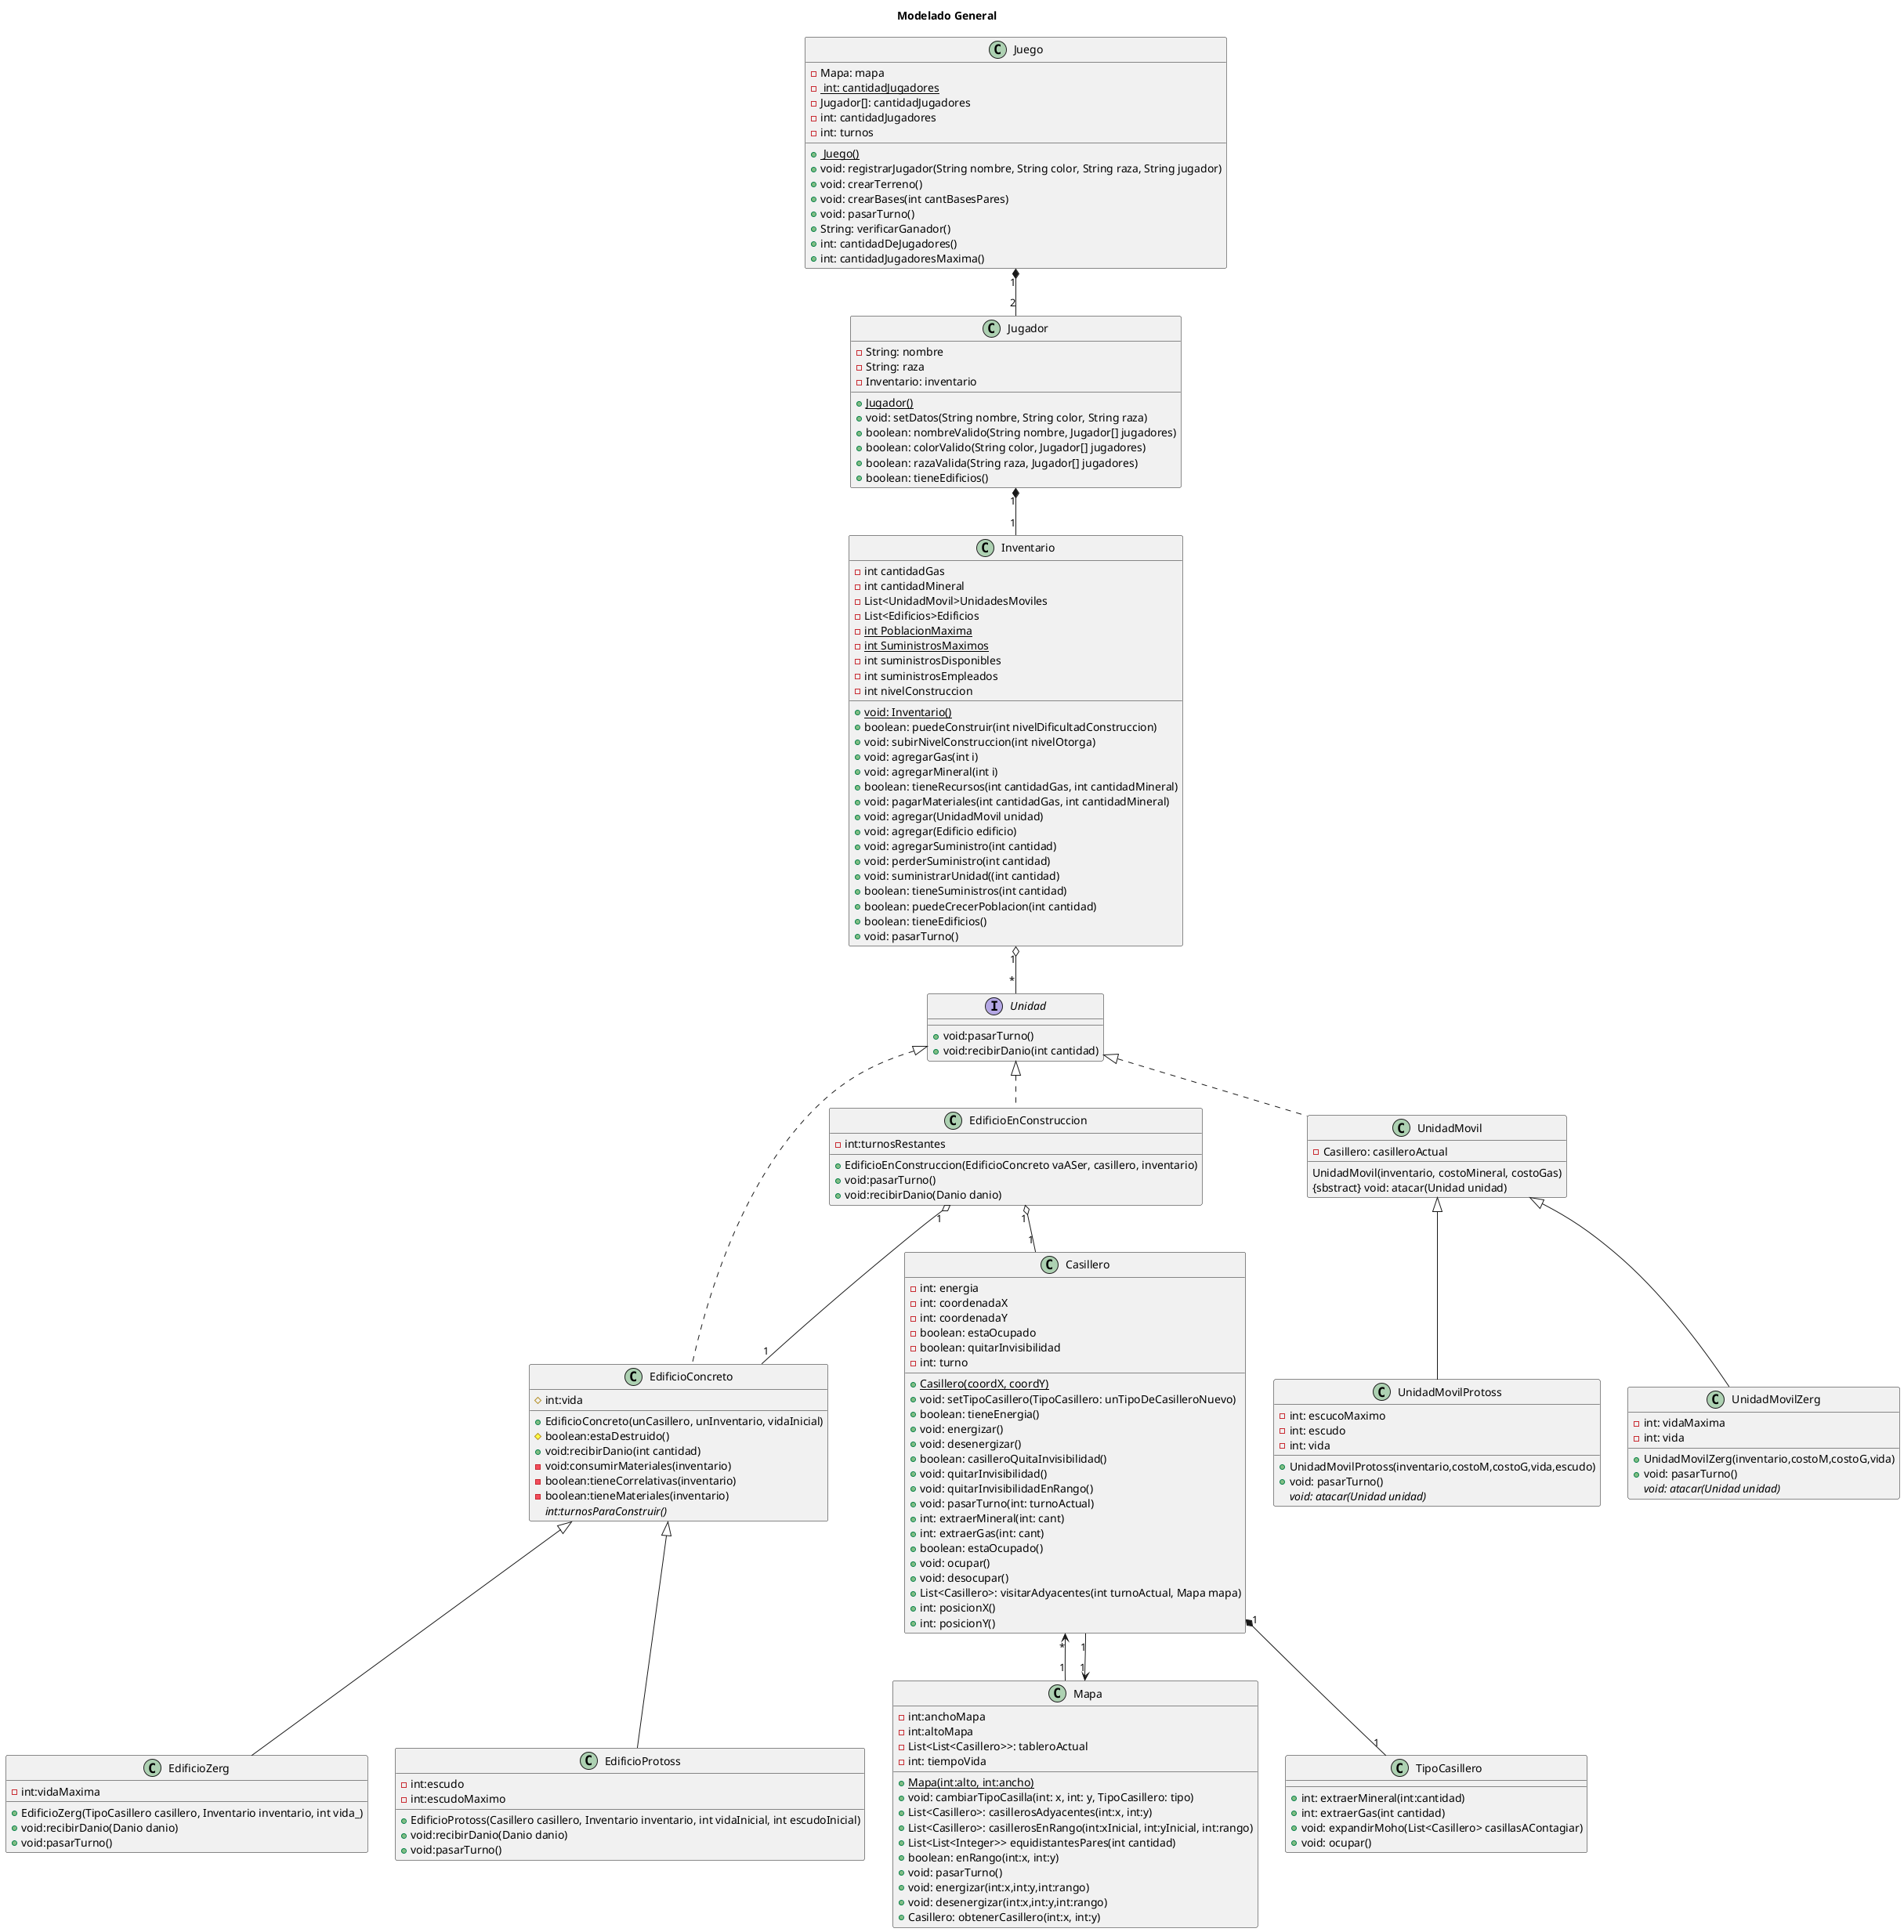 @startuml
title Modelado General
class Inventario {
-int cantidadGas
-int cantidadMineral
-List<UnidadMovil>UnidadesMoviles
-List<Edificios>Edificios
-<u>int PoblacionMaxima
-<u>int SuministrosMaximos
-int suministrosDisponibles
-int suministrosEmpleados
-int nivelConstruccion

+<u>void: Inventario()
+boolean: puedeConstruir(int nivelDificultadConstruccion)
+void: subirNivelConstruccion(int nivelOtorga)
+void: agregarGas(int i)
+void: agregarMineral(int i)
+boolean: tieneRecursos(int cantidadGas, int cantidadMineral)
+void: pagarMateriales(int cantidadGas, int cantidadMineral)
+void: agregar(UnidadMovil unidad)
+void: agregar(Edificio edificio)
+void: agregarSuministro(int cantidad)
+void: perderSuministro(int cantidad)
+void: suministrarUnidad((int cantidad)
+boolean: tieneSuministros(int cantidad)
+boolean: puedeCrecerPoblacion(int cantidad)
+boolean: tieneEdificios()
+void: pasarTurno()
}

class Mapa {
    -int:anchoMapa
    -int:altoMapa
    -List<List<Casillero>>: tableroActual
    -int: tiempoVida

    +<u>Mapa(int:alto, int:ancho)
    +void: cambiarTipoCasilla(int: x, int: y, TipoCasillero: tipo)
    +List<Casillero>: casillerosAdyacentes(int:x, int:y)
    +List<Casillero>: casillerosEnRango(int:xInicial, int:yInicial, int:rango)
    +List<List<Integer>> equidistantesPares(int cantidad)
    +boolean: enRango(int:x, int:y)
    +void: pasarTurno()
    +void: energizar(int:x,int:y,int:rango)
    +void: desenergizar(int:x,int:y,int:rango)
    +Casillero: obtenerCasillero(int:x, int:y)
}

class Casillero {
 /'- TipoCasillero: tipoCasillero'/
- int: energia
 - int: coordenadaX
 - int: coordenadaY
 - boolean: estaOcupado
 - boolean: quitarInvisibilidad
 - int: turno

 + <u>Casillero(coordX, coordY)
 + void: setTipoCasillero(TipoCasillero: unTipoDeCasilleroNuevo)
 + boolean: tieneEnergia()
 + void: energizar()
 + void: desenergizar()
 + boolean: casilleroQuitaInvisibilidad()
 + void: quitarInvisibilidad()
 + void: quitarInvisibilidadEnRango()
 + void: pasarTurno(int: turnoActual)
 + int: extraerMineral(int: cant)
 + int: extraerGas(int: cant)
 + boolean: estaOcupado()
 + void: ocupar()
 + void: desocupar()
 + List<Casillero>: visitarAdyacentes(int turnoActual, Mapa mapa)
 + int: posicionX()
 + int: posicionY()
}

class TipoCasillero{
 + int: extraerMineral(int:cantidad)
 + int: extraerGas(int cantidad)
 + void: expandirMoho(List<Casillero> casillasAContagiar)
 + void: ocupar()
}

interface Unidad {
 + void:pasarTurno()
 + void:recibirDanio(int cantidad)
}

class EdificioConcreto {
 # int:vida
 /'# Casillero:casillero'/
 + EdificioConcreto(unCasillero, unInventario, vidaInicial)
 # boolean:estaDestruido()
 + void:recibirDanio(int cantidad)
 - void:consumirMateriales(inventario)
 - boolean:tieneCorrelativas(inventario)
 - boolean:tieneMateriales(inventario)
 {abstract} int:turnosParaConstruir()
}

class EdificioEnConstruccion{
 /'- Unidad:vaASer'/
 /'- Casillero:casillero'/
 - int:turnosRestantes
 + EdificioEnConstruccion(EdificioConcreto vaASer, casillero, inventario)
 + void:pasarTurno()
 + void:recibirDanio(Danio danio)
}

class EdificioZerg{
 - int:vidaMaxima
 + EdificioZerg(TipoCasillero casillero, Inventario inventario, int vida_)
 + void:recibirDanio(Danio danio)
 + void:pasarTurno()
}

class EdificioProtoss{
 - int:escudo
 - int:escudoMaximo
 + EdificioProtoss(Casillero casillero, Inventario inventario, int vidaInicial, int escudoInicial)
 + void:recibirDanio(Danio danio)
 + void:pasarTurno()
}


class UnidadMovil {
 - Casillero: casilleroActual
 UnidadMovil(inventario, costoMineral, costoGas)
 {sbstract} void: atacar(Unidad unidad)
}

class UnidadMovilProtoss {
 - int: escucoMaximo
 - int: escudo
 - int: vida
 + UnidadMovilProtoss(inventario,costoM,costoG,vida,escudo)
 + void: pasarTurno()
 {abstract}void: atacar(Unidad unidad)
}

class UnidadMovilZerg{
 - int: vidaMaxima
 - int: vida
 + UnidadMovilZerg(inventario,costoM,costoG,vida)
 + void: pasarTurno()
 {abstract}void: atacar(Unidad unidad)
}

class Jugador {
    -String: nombre
    -String: raza
    -Inventario: inventario

    +<u>Jugador()
    +void: setDatos(String nombre, String color, String raza)
    +boolean: nombreValido(String nombre, Jugador[] jugadores)
    +boolean: colorValido(String color, Jugador[] jugadores)
    +boolean: razaValida(String raza, Jugador[] jugadores)
    +boolean: tieneEdificios()

}

class Juego {
- Mapa: mapa
- <u> int: cantidadJugadores
- Jugador[]: cantidadJugadores
- int: cantidadJugadores
- int: turnos

+<u> Juego()
+ void: registrarJugador(String nombre, String color, String raza, String jugador)
+ void: crearTerreno()
+ void: crearBases(int cantBasesPares)
+ void: pasarTurno()
+ String: verificarGanador()
+ int: cantidadDeJugadores()
+ int: cantidadJugadoresMaxima()
}


Unidad <|.. EdificioConcreto
Unidad <|.. EdificioEnConstruccion
EdificioConcreto <|-- EdificioZerg
EdificioConcreto <|-- EdificioProtoss
EdificioEnConstruccion "1" o-- "1" EdificioConcreto
EdificioEnConstruccion "1" o-- "1" Casillero

Juego "1" *-- "2" Jugador
Jugador "1" *-- "1"Inventario
Mapa "1" <-- "1" Casillero
Casillero "*" <-- "1" Mapa
Casillero "1" *-- "1" TipoCasillero

Inventario "1" o-- "*" Unidad
Unidad <|.. UnidadMovil
UnidadMovil <|-- UnidadMovilProtoss
UnidadMovil <|-- UnidadMovilZerg
@enduml